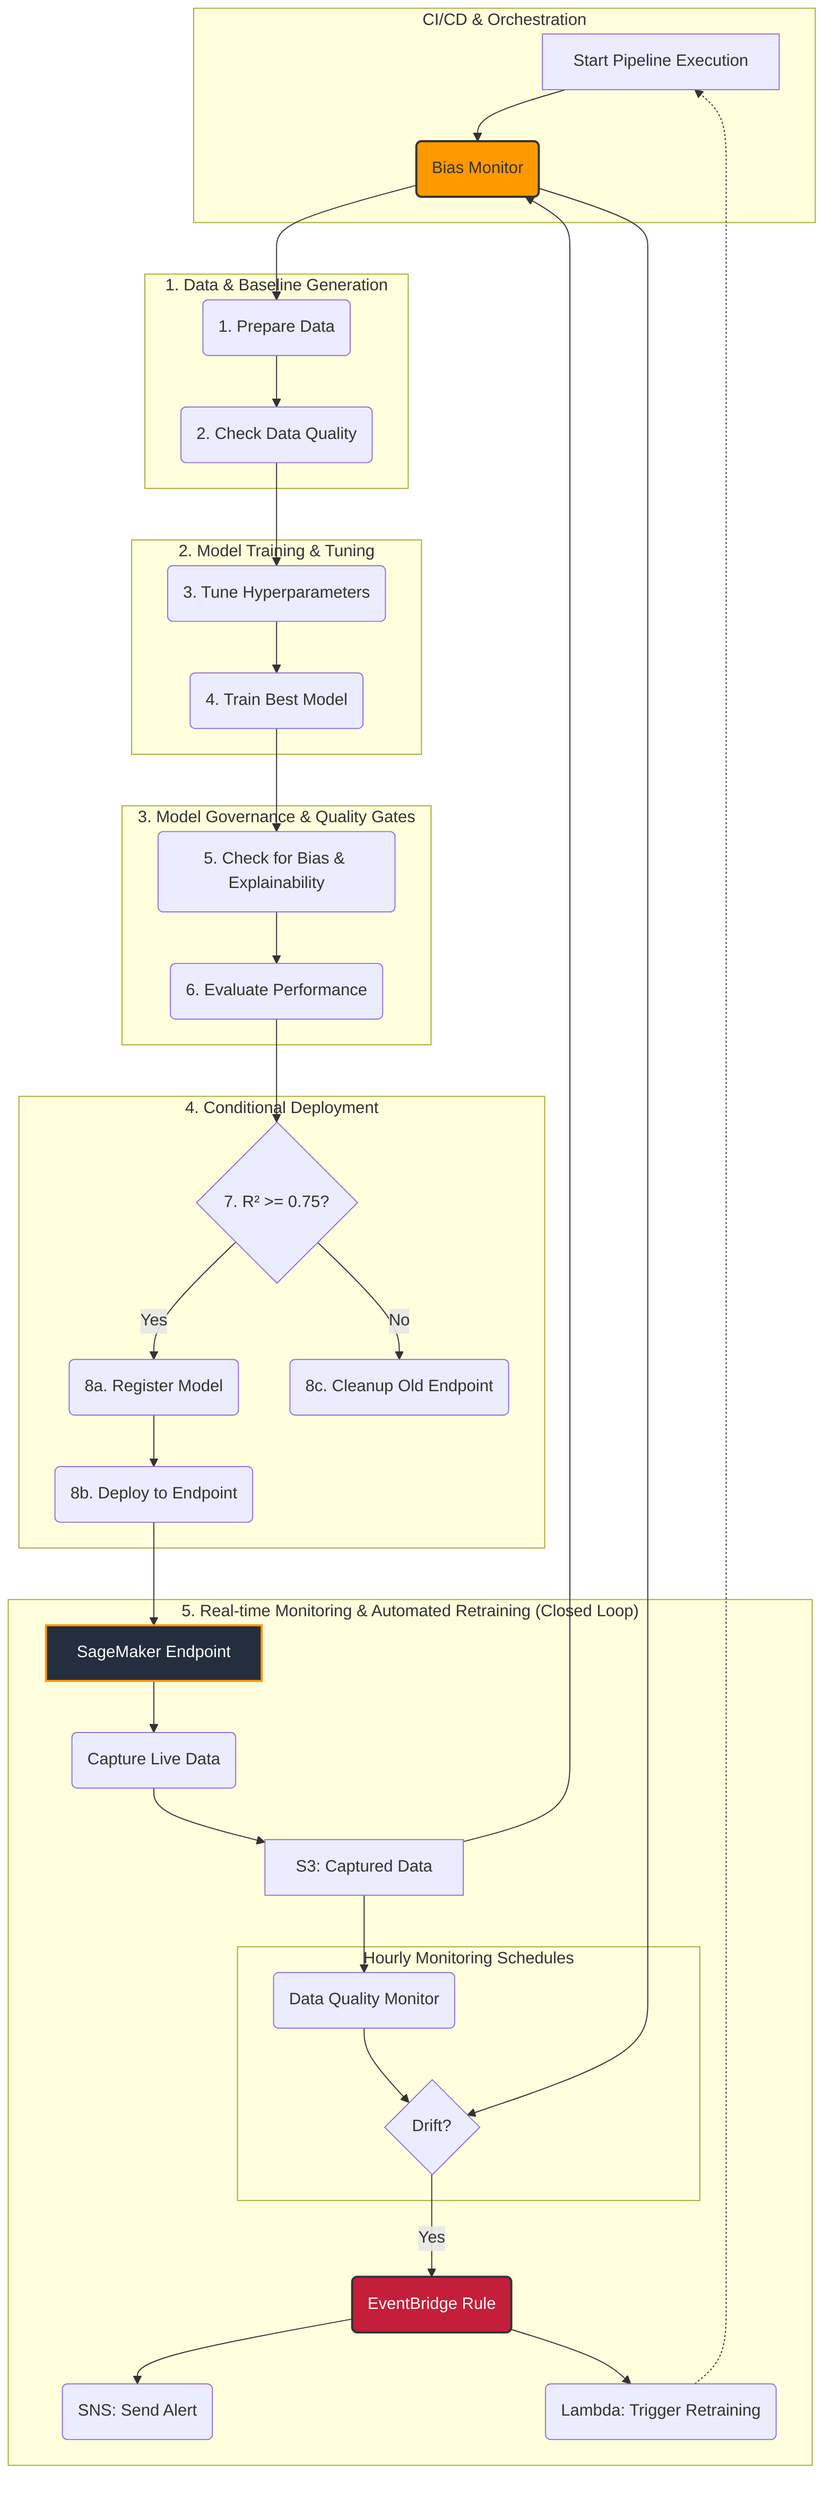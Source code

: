 graph TD
    subgraph "CI/CD & Orchestration"
        A[Start Pipeline Execution] --> P(SageMaker Pipeline: Pando2-CO2-Regression-Pipeline);
    end

    subgraph "1. Data & Baseline Generation"
        P --> B(1. Prepare Data);
        B --> C(2. Check Data Quality);
    end

    subgraph "2. Model Training & Tuning"
        C --> D(3. Tune Hyperparameters);
        D --> E(4. Train Best Model);
    end

    subgraph "3. Model Governance & Quality Gates"
        E --> F(5. Check for Bias & Explainability);
        F --> G(6. Evaluate Performance);
    end

    subgraph "4. Conditional Deployment"
        G --> H{7. R² >= 0.75?};
        H --"Yes"--> I(8a. Register Model);
        I --> J(8b. Deploy to Endpoint);
        H --"No"--> K(8c. Cleanup Old Endpoint);
    end

    subgraph "5. Real-time Monitoring & Automated Retraining (Closed Loop)"
        J --> L[SageMaker Endpoint];
        L --> M(Capture Live Data);
        M --> N[S3: Captured Data];
        
        subgraph "Hourly Monitoring Schedules"
            O(Data Quality Monitor) --> Q{Drift?};
            P(Bias Monitor) --> Q;
        end

        N --> O;
        N --> P;
        
        Q --"Yes"--> R(EventBridge Rule);
        R --> S(SNS: Send Alert);
        R --> T(Lambda: Trigger Retraining);
        T -.-> A;
    end

    style P fill:#FF9900,stroke:#333,stroke-width:2px
    style L fill:#232F3E,stroke:#FF9900,stroke-width:2px,color:#fff
    style R fill:#C41E3A,stroke:#333,stroke-width:2px,color:#fff